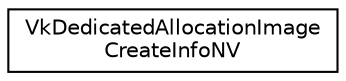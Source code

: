 digraph "Graphical Class Hierarchy"
{
 // LATEX_PDF_SIZE
  edge [fontname="Helvetica",fontsize="10",labelfontname="Helvetica",labelfontsize="10"];
  node [fontname="Helvetica",fontsize="10",shape=record];
  rankdir="LR";
  Node0 [label="VkDedicatedAllocationImage\lCreateInfoNV",height=0.2,width=0.4,color="black", fillcolor="white", style="filled",URL="$da/da7/structVkDedicatedAllocationImageCreateInfoNV.html",tooltip=" "];
}

